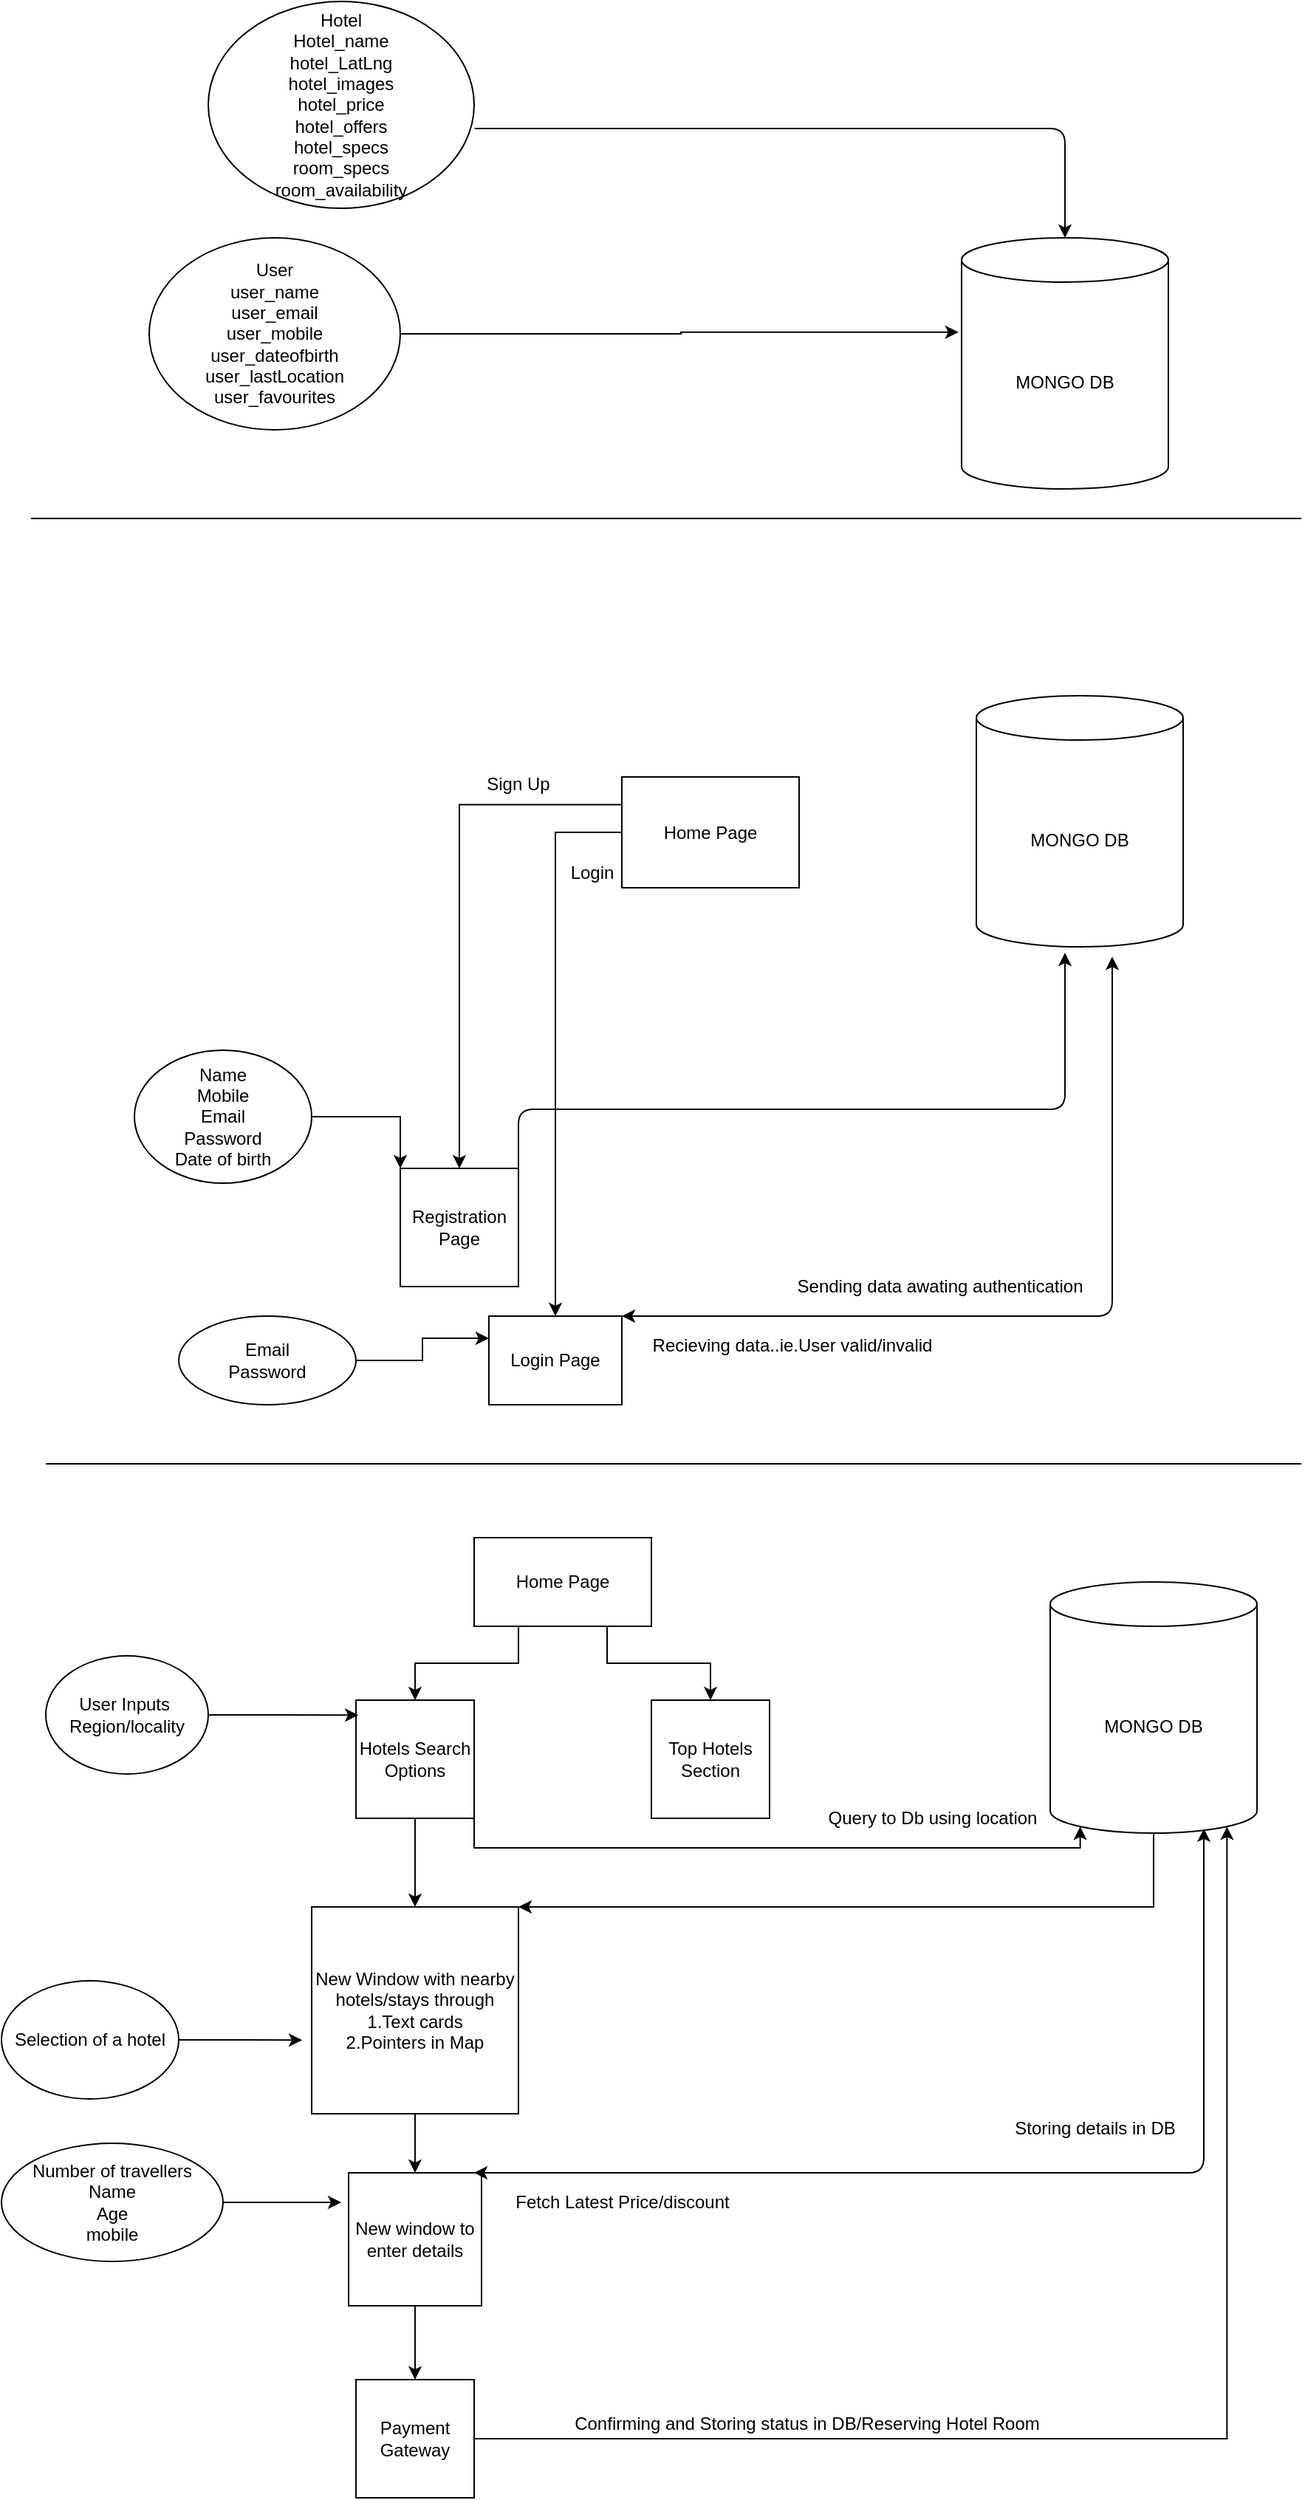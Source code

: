 <mxfile version="15.2.9" type="github"><diagram id="ZWFpEUKm7PtPtL6-88Jh" name="Page-1"><mxGraphModel dx="2071" dy="1734" grid="1" gridSize="10" guides="1" tooltips="1" connect="1" arrows="1" fold="1" page="1" pageScale="1" pageWidth="850" pageHeight="1100" math="0" shadow="0"><root><mxCell id="0"/><mxCell id="1" parent="0"/><mxCell id="4Joxn98dpHCb7Sw9XlSx-1" value="Registration Page" style="whiteSpace=wrap;html=1;aspect=fixed;" parent="1" vertex="1"><mxGeometry x="240" y="120" width="80" height="80" as="geometry"/></mxCell><mxCell id="4Joxn98dpHCb7Sw9XlSx-4" style="edgeStyle=orthogonalEdgeStyle;rounded=0;orthogonalLoop=1;jettySize=auto;html=1;exitX=1;exitY=0.5;exitDx=0;exitDy=0;entryX=0;entryY=0;entryDx=0;entryDy=0;" parent="1" source="4Joxn98dpHCb7Sw9XlSx-2" target="4Joxn98dpHCb7Sw9XlSx-1" edge="1"><mxGeometry relative="1" as="geometry"/></mxCell><mxCell id="4Joxn98dpHCb7Sw9XlSx-2" value="Name&lt;br&gt;Mobile&lt;br&gt;Email&lt;br&gt;Password&lt;br&gt;Date of birth&lt;br&gt;" style="ellipse;whiteSpace=wrap;html=1;" parent="1" vertex="1"><mxGeometry x="60" y="40" width="120" height="90" as="geometry"/></mxCell><mxCell id="4Joxn98dpHCb7Sw9XlSx-5" value="MONGO DB" style="shape=cylinder3;whiteSpace=wrap;html=1;boundedLbl=1;backgroundOutline=1;size=15;" parent="1" vertex="1"><mxGeometry x="630" y="-200" width="140" height="170" as="geometry"/></mxCell><mxCell id="4Joxn98dpHCb7Sw9XlSx-13" value="" style="edgeStyle=orthogonalEdgeStyle;rounded=0;orthogonalLoop=1;jettySize=auto;html=1;" parent="1" source="4Joxn98dpHCb7Sw9XlSx-6" target="4Joxn98dpHCb7Sw9XlSx-12" edge="1"><mxGeometry relative="1" as="geometry"><Array as="points"><mxPoint x="345" y="-107"/></Array></mxGeometry></mxCell><mxCell id="4Joxn98dpHCb7Sw9XlSx-16" style="edgeStyle=orthogonalEdgeStyle;rounded=0;orthogonalLoop=1;jettySize=auto;html=1;exitX=0;exitY=0.25;exitDx=0;exitDy=0;entryX=0.5;entryY=0;entryDx=0;entryDy=0;" parent="1" source="4Joxn98dpHCb7Sw9XlSx-6" target="4Joxn98dpHCb7Sw9XlSx-1" edge="1"><mxGeometry relative="1" as="geometry"/></mxCell><mxCell id="4Joxn98dpHCb7Sw9XlSx-6" value="Home Page" style="rounded=0;whiteSpace=wrap;html=1;" parent="1" vertex="1"><mxGeometry x="390" y="-145" width="120" height="75" as="geometry"/></mxCell><mxCell id="4Joxn98dpHCb7Sw9XlSx-8" value="Sign Up" style="text;html=1;strokeColor=none;fillColor=none;align=center;verticalAlign=middle;whiteSpace=wrap;rounded=0;rotation=0;" parent="1" vertex="1"><mxGeometry x="270" y="-150" width="100" height="20" as="geometry"/></mxCell><mxCell id="4Joxn98dpHCb7Sw9XlSx-11" value="" style="endArrow=classic;html=1;exitX=1;exitY=0;exitDx=0;exitDy=0;" parent="1" source="4Joxn98dpHCb7Sw9XlSx-1" edge="1"><mxGeometry width="50" height="50" relative="1" as="geometry"><mxPoint x="400" y="80" as="sourcePoint"/><mxPoint x="690" y="-26" as="targetPoint"/><Array as="points"><mxPoint x="320" y="80"/><mxPoint x="690" y="80"/></Array></mxGeometry></mxCell><mxCell id="4Joxn98dpHCb7Sw9XlSx-12" value="Login Page" style="whiteSpace=wrap;html=1;rounded=0;" parent="1" vertex="1"><mxGeometry x="300" y="220" width="90" height="60" as="geometry"/></mxCell><mxCell id="4Joxn98dpHCb7Sw9XlSx-18" value="Login" style="text;html=1;strokeColor=none;fillColor=none;align=center;verticalAlign=middle;whiteSpace=wrap;rounded=0;" parent="1" vertex="1"><mxGeometry x="350" y="-90" width="40" height="20" as="geometry"/></mxCell><mxCell id="4Joxn98dpHCb7Sw9XlSx-23" style="edgeStyle=orthogonalEdgeStyle;rounded=0;orthogonalLoop=1;jettySize=auto;html=1;exitX=1;exitY=0.5;exitDx=0;exitDy=0;entryX=0;entryY=0.25;entryDx=0;entryDy=0;" parent="1" source="4Joxn98dpHCb7Sw9XlSx-21" target="4Joxn98dpHCb7Sw9XlSx-12" edge="1"><mxGeometry relative="1" as="geometry"/></mxCell><mxCell id="4Joxn98dpHCb7Sw9XlSx-21" value="Email&lt;br&gt;Password" style="ellipse;whiteSpace=wrap;html=1;rounded=0;" parent="1" vertex="1"><mxGeometry x="90" y="220" width="120" height="60" as="geometry"/></mxCell><mxCell id="4Joxn98dpHCb7Sw9XlSx-24" value="" style="endArrow=classic;startArrow=classic;html=1;exitX=1;exitY=0;exitDx=0;exitDy=0;entryX=0.657;entryY=1.039;entryDx=0;entryDy=0;entryPerimeter=0;" parent="1" source="4Joxn98dpHCb7Sw9XlSx-12" target="4Joxn98dpHCb7Sw9XlSx-5" edge="1"><mxGeometry width="50" height="50" relative="1" as="geometry"><mxPoint x="400" y="210" as="sourcePoint"/><mxPoint x="450" y="160" as="targetPoint"/><Array as="points"><mxPoint x="722" y="220"/></Array></mxGeometry></mxCell><mxCell id="4Joxn98dpHCb7Sw9XlSx-25" value="Sending data awating authentication" style="text;html=1;align=center;verticalAlign=middle;resizable=0;points=[];autosize=1;strokeColor=none;fillColor=none;" parent="1" vertex="1"><mxGeometry x="500" y="190" width="210" height="20" as="geometry"/></mxCell><mxCell id="4Joxn98dpHCb7Sw9XlSx-26" value="Recieving data..ie.User valid/invalid" style="text;html=1;align=center;verticalAlign=middle;resizable=0;points=[];autosize=1;strokeColor=none;fillColor=none;" parent="1" vertex="1"><mxGeometry x="400" y="230" width="210" height="20" as="geometry"/></mxCell><mxCell id="4Joxn98dpHCb7Sw9XlSx-32" style="edgeStyle=orthogonalEdgeStyle;rounded=0;orthogonalLoop=1;jettySize=auto;html=1;exitX=0.25;exitY=1;exitDx=0;exitDy=0;entryX=0.5;entryY=0;entryDx=0;entryDy=0;" parent="1" source="4Joxn98dpHCb7Sw9XlSx-30" target="4Joxn98dpHCb7Sw9XlSx-31" edge="1"><mxGeometry relative="1" as="geometry"/></mxCell><mxCell id="4Joxn98dpHCb7Sw9XlSx-34" style="edgeStyle=orthogonalEdgeStyle;rounded=0;orthogonalLoop=1;jettySize=auto;html=1;exitX=0.75;exitY=1;exitDx=0;exitDy=0;entryX=0.5;entryY=0;entryDx=0;entryDy=0;" parent="1" source="4Joxn98dpHCb7Sw9XlSx-30" target="4Joxn98dpHCb7Sw9XlSx-33" edge="1"><mxGeometry relative="1" as="geometry"/></mxCell><mxCell id="4Joxn98dpHCb7Sw9XlSx-30" value="Home Page" style="rounded=0;whiteSpace=wrap;html=1;" parent="1" vertex="1"><mxGeometry x="290" y="370" width="120" height="60" as="geometry"/></mxCell><mxCell id="4Joxn98dpHCb7Sw9XlSx-41" value="" style="edgeStyle=orthogonalEdgeStyle;rounded=0;orthogonalLoop=1;jettySize=auto;html=1;" parent="1" source="4Joxn98dpHCb7Sw9XlSx-31" target="4Joxn98dpHCb7Sw9XlSx-40" edge="1"><mxGeometry relative="1" as="geometry"/></mxCell><mxCell id="4Joxn98dpHCb7Sw9XlSx-42" style="edgeStyle=orthogonalEdgeStyle;rounded=0;orthogonalLoop=1;jettySize=auto;html=1;exitX=1;exitY=1;exitDx=0;exitDy=0;entryX=0.145;entryY=1;entryDx=0;entryDy=-4.35;entryPerimeter=0;" parent="1" source="4Joxn98dpHCb7Sw9XlSx-31" target="4Joxn98dpHCb7Sw9XlSx-38" edge="1"><mxGeometry relative="1" as="geometry"><Array as="points"><mxPoint x="290" y="580"/><mxPoint x="700" y="580"/></Array></mxGeometry></mxCell><mxCell id="4Joxn98dpHCb7Sw9XlSx-31" value="Hotels Search Options" style="whiteSpace=wrap;html=1;aspect=fixed;" parent="1" vertex="1"><mxGeometry x="210" y="480" width="80" height="80" as="geometry"/></mxCell><mxCell id="4Joxn98dpHCb7Sw9XlSx-33" value="Top Hotels Section" style="whiteSpace=wrap;html=1;aspect=fixed;" parent="1" vertex="1"><mxGeometry x="410" y="480" width="80" height="80" as="geometry"/></mxCell><mxCell id="4Joxn98dpHCb7Sw9XlSx-37" style="edgeStyle=orthogonalEdgeStyle;rounded=0;orthogonalLoop=1;jettySize=auto;html=1;entryX=0.02;entryY=0.127;entryDx=0;entryDy=0;entryPerimeter=0;" parent="1" source="4Joxn98dpHCb7Sw9XlSx-36" target="4Joxn98dpHCb7Sw9XlSx-31" edge="1"><mxGeometry relative="1" as="geometry"/></mxCell><mxCell id="4Joxn98dpHCb7Sw9XlSx-36" value="User Inputs&amp;nbsp;&lt;br&gt;Region/locality" style="ellipse;whiteSpace=wrap;html=1;" parent="1" vertex="1"><mxGeometry y="450" width="110" height="80" as="geometry"/></mxCell><mxCell id="4Joxn98dpHCb7Sw9XlSx-46" style="edgeStyle=orthogonalEdgeStyle;rounded=0;orthogonalLoop=1;jettySize=auto;html=1;entryX=1;entryY=0;entryDx=0;entryDy=0;" parent="1" source="4Joxn98dpHCb7Sw9XlSx-38" target="4Joxn98dpHCb7Sw9XlSx-40" edge="1"><mxGeometry relative="1" as="geometry"><Array as="points"><mxPoint x="750" y="620"/></Array></mxGeometry></mxCell><mxCell id="4Joxn98dpHCb7Sw9XlSx-38" value="MONGO DB" style="shape=cylinder3;whiteSpace=wrap;html=1;boundedLbl=1;backgroundOutline=1;size=15;" parent="1" vertex="1"><mxGeometry x="680" y="400" width="140" height="170" as="geometry"/></mxCell><mxCell id="4Joxn98dpHCb7Sw9XlSx-52" value="" style="edgeStyle=orthogonalEdgeStyle;rounded=0;orthogonalLoop=1;jettySize=auto;html=1;" parent="1" source="4Joxn98dpHCb7Sw9XlSx-40" target="4Joxn98dpHCb7Sw9XlSx-51" edge="1"><mxGeometry relative="1" as="geometry"/></mxCell><mxCell id="4Joxn98dpHCb7Sw9XlSx-40" value="New Window with nearby hotels/stays through&lt;br&gt;1.Text cards&lt;br&gt;2.Pointers in Map" style="whiteSpace=wrap;html=1;aspect=fixed;" parent="1" vertex="1"><mxGeometry x="180" y="620" width="140" height="140" as="geometry"/></mxCell><mxCell id="4Joxn98dpHCb7Sw9XlSx-43" value="Query to Db using location" style="text;html=1;align=center;verticalAlign=middle;resizable=0;points=[];autosize=1;strokeColor=none;fillColor=none;" parent="1" vertex="1"><mxGeometry x="520" y="550" width="160" height="20" as="geometry"/></mxCell><mxCell id="4Joxn98dpHCb7Sw9XlSx-50" style="edgeStyle=orthogonalEdgeStyle;rounded=0;orthogonalLoop=1;jettySize=auto;html=1;entryX=-0.046;entryY=0.644;entryDx=0;entryDy=0;entryPerimeter=0;" parent="1" source="4Joxn98dpHCb7Sw9XlSx-49" target="4Joxn98dpHCb7Sw9XlSx-40" edge="1"><mxGeometry relative="1" as="geometry"/></mxCell><mxCell id="4Joxn98dpHCb7Sw9XlSx-49" value="Selection of a hotel" style="ellipse;whiteSpace=wrap;html=1;" parent="1" vertex="1"><mxGeometry x="-30" y="670" width="120" height="80" as="geometry"/></mxCell><mxCell id="ffeMwuO5mTq-V2lkC9Dx-9" style="edgeStyle=orthogonalEdgeStyle;rounded=0;orthogonalLoop=1;jettySize=auto;html=1;entryX=0.5;entryY=0;entryDx=0;entryDy=0;" edge="1" parent="1" source="4Joxn98dpHCb7Sw9XlSx-51" target="ffeMwuO5mTq-V2lkC9Dx-8"><mxGeometry relative="1" as="geometry"/></mxCell><mxCell id="4Joxn98dpHCb7Sw9XlSx-51" value="New window to enter details" style="whiteSpace=wrap;html=1;aspect=fixed;" parent="1" vertex="1"><mxGeometry x="205" y="800" width="90" height="90" as="geometry"/></mxCell><mxCell id="4Joxn98dpHCb7Sw9XlSx-54" style="edgeStyle=orthogonalEdgeStyle;rounded=0;orthogonalLoop=1;jettySize=auto;html=1;" parent="1" source="4Joxn98dpHCb7Sw9XlSx-53" edge="1"><mxGeometry relative="1" as="geometry"><mxPoint x="200" y="820" as="targetPoint"/></mxGeometry></mxCell><mxCell id="4Joxn98dpHCb7Sw9XlSx-53" value="Number of travellers&lt;br&gt;Name&lt;br&gt;Age&lt;br&gt;mobile" style="ellipse;whiteSpace=wrap;html=1;" parent="1" vertex="1"><mxGeometry x="-30" y="780" width="150" height="80" as="geometry"/></mxCell><mxCell id="ffeMwuO5mTq-V2lkC9Dx-3" value="Storing details in DB" style="text;html=1;align=center;verticalAlign=middle;resizable=0;points=[];autosize=1;strokeColor=none;fillColor=none;" vertex="1" parent="1"><mxGeometry x="650" y="760" width="120" height="20" as="geometry"/></mxCell><mxCell id="ffeMwuO5mTq-V2lkC9Dx-6" value="" style="endArrow=classic;startArrow=classic;html=1;exitX=0.944;exitY=0;exitDx=0;exitDy=0;exitPerimeter=0;entryX=0.743;entryY=0.982;entryDx=0;entryDy=0;entryPerimeter=0;" edge="1" parent="1" source="4Joxn98dpHCb7Sw9XlSx-51" target="4Joxn98dpHCb7Sw9XlSx-38"><mxGeometry width="50" height="50" relative="1" as="geometry"><mxPoint x="390" y="770" as="sourcePoint"/><mxPoint x="440" y="720" as="targetPoint"/><Array as="points"><mxPoint x="784" y="800"/></Array></mxGeometry></mxCell><mxCell id="ffeMwuO5mTq-V2lkC9Dx-7" value="Fetch Latest Price/discount" style="text;html=1;align=center;verticalAlign=middle;resizable=0;points=[];autosize=1;strokeColor=none;fillColor=none;" vertex="1" parent="1"><mxGeometry x="310" y="810" width="160" height="20" as="geometry"/></mxCell><mxCell id="ffeMwuO5mTq-V2lkC9Dx-10" style="edgeStyle=orthogonalEdgeStyle;rounded=0;orthogonalLoop=1;jettySize=auto;html=1;entryX=0.855;entryY=1;entryDx=0;entryDy=-4.35;entryPerimeter=0;" edge="1" parent="1" source="ffeMwuO5mTq-V2lkC9Dx-8" target="4Joxn98dpHCb7Sw9XlSx-38"><mxGeometry relative="1" as="geometry"/></mxCell><mxCell id="ffeMwuO5mTq-V2lkC9Dx-8" value="Payment Gateway" style="whiteSpace=wrap;html=1;aspect=fixed;" vertex="1" parent="1"><mxGeometry x="210" y="940" width="80" height="80" as="geometry"/></mxCell><mxCell id="ffeMwuO5mTq-V2lkC9Dx-11" value="Confirming and Storing status in DB/Reserving Hotel Room" style="text;html=1;align=center;verticalAlign=middle;resizable=0;points=[];autosize=1;strokeColor=none;fillColor=none;" vertex="1" parent="1"><mxGeometry x="350" y="960" width="330" height="20" as="geometry"/></mxCell><mxCell id="ffeMwuO5mTq-V2lkC9Dx-12" value="MONGO DB" style="shape=cylinder3;whiteSpace=wrap;html=1;boundedLbl=1;backgroundOutline=1;size=15;" vertex="1" parent="1"><mxGeometry x="620" y="-510" width="140" height="170" as="geometry"/></mxCell><mxCell id="ffeMwuO5mTq-V2lkC9Dx-13" value="Hotel&lt;br&gt;Hotel_name&lt;br&gt;hotel_LatLng&lt;br&gt;hotel_images&lt;br&gt;hotel_price&lt;br&gt;hotel_offers&lt;br&gt;hotel_specs&lt;br&gt;room_specs&lt;br&gt;room_availability" style="ellipse;whiteSpace=wrap;html=1;" vertex="1" parent="1"><mxGeometry x="110" y="-670" width="180" height="140" as="geometry"/></mxCell><mxCell id="ffeMwuO5mTq-V2lkC9Dx-14" value="" style="endArrow=classic;html=1;exitX=1.002;exitY=0.614;exitDx=0;exitDy=0;exitPerimeter=0;entryX=0.5;entryY=0;entryDx=0;entryDy=0;entryPerimeter=0;" edge="1" parent="1" source="ffeMwuO5mTq-V2lkC9Dx-13" target="ffeMwuO5mTq-V2lkC9Dx-12"><mxGeometry width="50" height="50" relative="1" as="geometry"><mxPoint x="280" y="-470" as="sourcePoint"/><mxPoint x="330" y="-520" as="targetPoint"/><Array as="points"><mxPoint x="690" y="-584"/></Array></mxGeometry></mxCell><mxCell id="ffeMwuO5mTq-V2lkC9Dx-15" value="" style="endArrow=none;html=1;" edge="1" parent="1"><mxGeometry width="50" height="50" relative="1" as="geometry"><mxPoint x="-10" y="-320" as="sourcePoint"/><mxPoint x="850" y="-320" as="targetPoint"/></mxGeometry></mxCell><mxCell id="ffeMwuO5mTq-V2lkC9Dx-16" value="" style="endArrow=none;html=1;" edge="1" parent="1"><mxGeometry width="50" height="50" relative="1" as="geometry"><mxPoint y="320" as="sourcePoint"/><mxPoint x="850" y="320" as="targetPoint"/></mxGeometry></mxCell><mxCell id="ffeMwuO5mTq-V2lkC9Dx-18" style="edgeStyle=orthogonalEdgeStyle;rounded=0;orthogonalLoop=1;jettySize=auto;html=1;entryX=-0.015;entryY=0.376;entryDx=0;entryDy=0;entryPerimeter=0;" edge="1" parent="1" source="ffeMwuO5mTq-V2lkC9Dx-17" target="ffeMwuO5mTq-V2lkC9Dx-12"><mxGeometry relative="1" as="geometry"/></mxCell><mxCell id="ffeMwuO5mTq-V2lkC9Dx-17" value="User&lt;br&gt;user_name&lt;br&gt;user_email&lt;br&gt;user_mobile&lt;br&gt;user_dateofbirth&lt;br&gt;user_lastLocation&lt;br&gt;user_favourites" style="ellipse;whiteSpace=wrap;html=1;" vertex="1" parent="1"><mxGeometry x="70" y="-510" width="170" height="130" as="geometry"/></mxCell></root></mxGraphModel></diagram></mxfile>